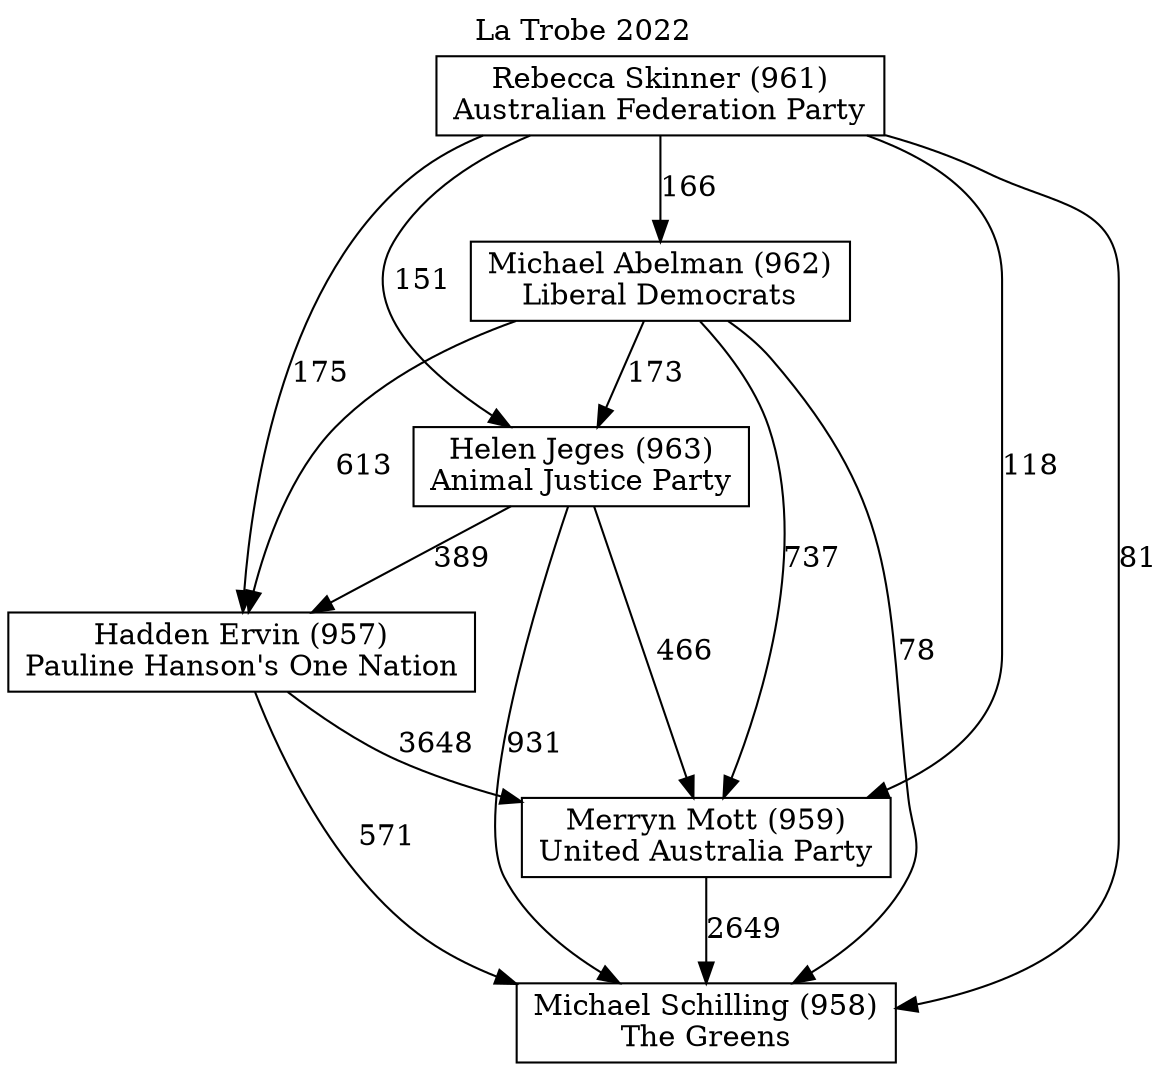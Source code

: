 // House preference flow
digraph "Michael Schilling (958)_La Trobe_2022" {
	graph [label="La Trobe 2022" labelloc=t mclimit=10]
	node [shape=box]
	"Helen Jeges (963)" [label="Helen Jeges (963)
Animal Justice Party"]
	"Hadden Ervin (957)" [label="Hadden Ervin (957)
Pauline Hanson's One Nation"]
	"Michael Abelman (962)" [label="Michael Abelman (962)
Liberal Democrats"]
	"Merryn Mott (959)" [label="Merryn Mott (959)
United Australia Party"]
	"Michael Schilling (958)" [label="Michael Schilling (958)
The Greens"]
	"Rebecca Skinner (961)" [label="Rebecca Skinner (961)
Australian Federation Party"]
	"Helen Jeges (963)" -> "Hadden Ervin (957)" [label=389]
	"Hadden Ervin (957)" -> "Michael Schilling (958)" [label=571]
	"Helen Jeges (963)" -> "Michael Schilling (958)" [label=931]
	"Rebecca Skinner (961)" -> "Merryn Mott (959)" [label=118]
	"Rebecca Skinner (961)" -> "Michael Schilling (958)" [label=81]
	"Rebecca Skinner (961)" -> "Helen Jeges (963)" [label=151]
	"Hadden Ervin (957)" -> "Merryn Mott (959)" [label=3648]
	"Michael Abelman (962)" -> "Hadden Ervin (957)" [label=613]
	"Helen Jeges (963)" -> "Merryn Mott (959)" [label=466]
	"Michael Abelman (962)" -> "Helen Jeges (963)" [label=173]
	"Michael Abelman (962)" -> "Michael Schilling (958)" [label=78]
	"Rebecca Skinner (961)" -> "Hadden Ervin (957)" [label=175]
	"Michael Abelman (962)" -> "Merryn Mott (959)" [label=737]
	"Rebecca Skinner (961)" -> "Michael Abelman (962)" [label=166]
	"Merryn Mott (959)" -> "Michael Schilling (958)" [label=2649]
}

